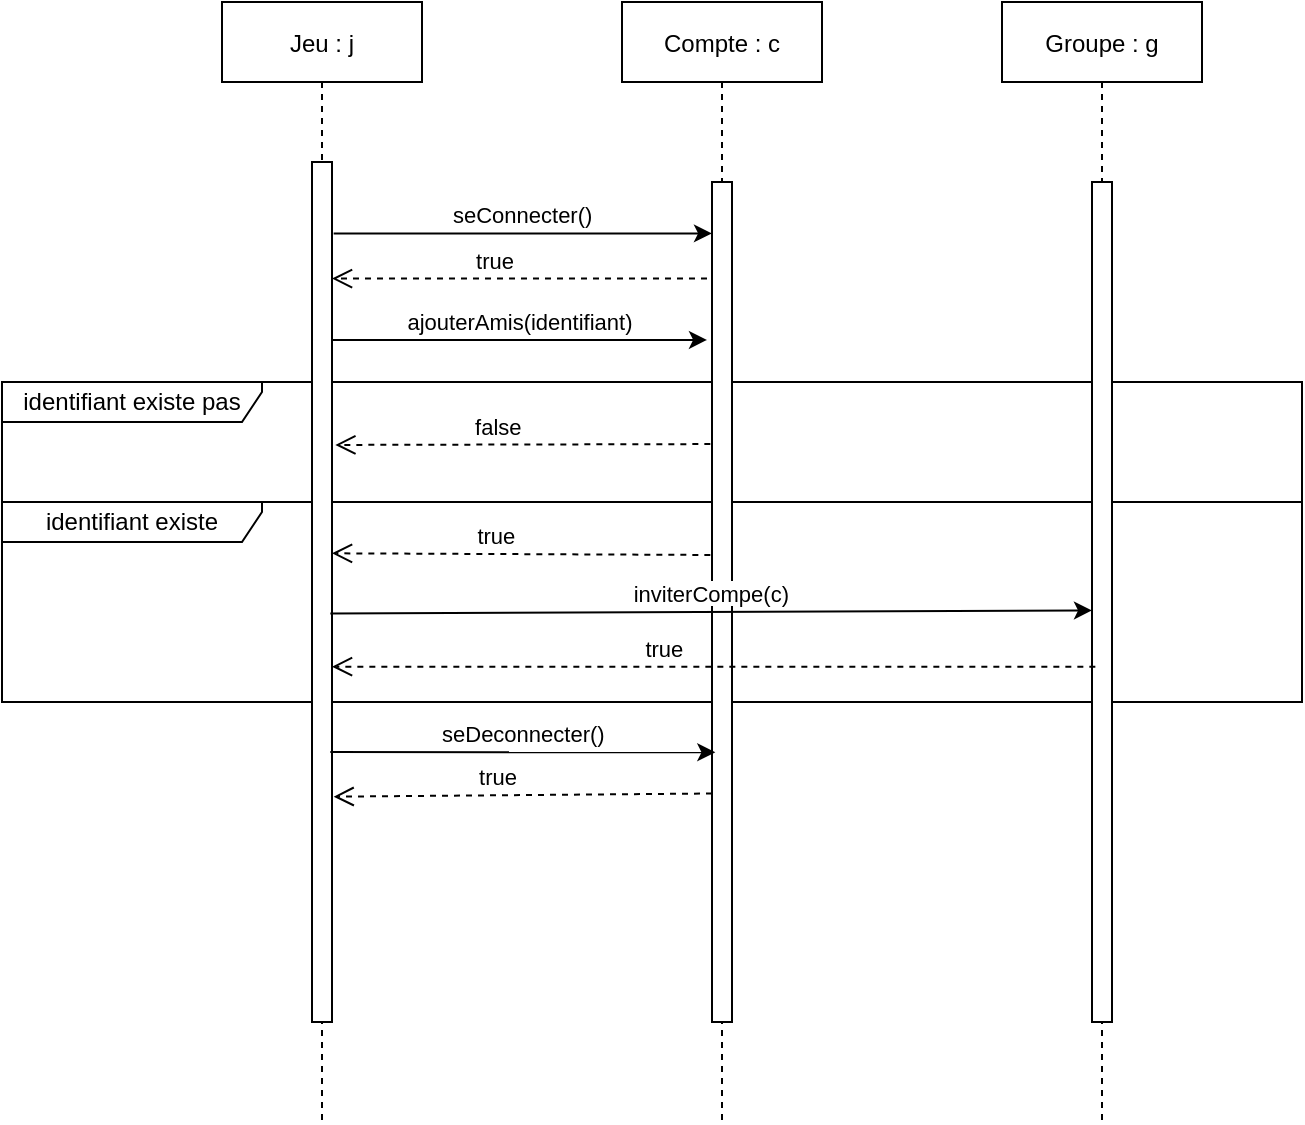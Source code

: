 <mxfile version="13.7.9" type="device"><diagram id="kgpKYQtTHZ0yAKxKKP6v" name="Page-1"><mxGraphModel dx="1185" dy="685" grid="1" gridSize="10" guides="1" tooltips="1" connect="1" arrows="1" fold="1" page="1" pageScale="1" pageWidth="850" pageHeight="1100" math="0" shadow="0"><root><mxCell id="0"/><mxCell id="1" parent="0"/><mxCell id="XfVnDgGZcqVSMajYKm0_-10" value="identifiant existe" style="shape=umlFrame;whiteSpace=wrap;html=1;width=130;height=20;" vertex="1" parent="1"><mxGeometry x="10" y="330" width="650" height="100" as="geometry"/></mxCell><mxCell id="XfVnDgGZcqVSMajYKm0_-9" value="identifiant existe pas" style="shape=umlFrame;whiteSpace=wrap;html=1;width=130;height=20;" vertex="1" parent="1"><mxGeometry x="10" y="270" width="650" height="60" as="geometry"/></mxCell><mxCell id="3nuBFxr9cyL0pnOWT2aG-1" value="Jeu : j" style="shape=umlLifeline;perimeter=lifelinePerimeter;container=1;collapsible=0;recursiveResize=0;rounded=0;shadow=0;strokeWidth=1;" parent="1" vertex="1"><mxGeometry x="120" y="80" width="100" height="560" as="geometry"/></mxCell><mxCell id="3nuBFxr9cyL0pnOWT2aG-2" value="" style="points=[];perimeter=orthogonalPerimeter;rounded=0;shadow=0;strokeWidth=1;" parent="3nuBFxr9cyL0pnOWT2aG-1" vertex="1"><mxGeometry x="45" y="80" width="10" height="430" as="geometry"/></mxCell><mxCell id="3nuBFxr9cyL0pnOWT2aG-7" value="seConnecter()" style="verticalAlign=bottom;endArrow=classic;endSize=6;shadow=0;strokeWidth=1;exitX=1.083;exitY=0.083;exitDx=0;exitDy=0;exitPerimeter=0;endFill=1;" parent="1" source="3nuBFxr9cyL0pnOWT2aG-2" target="XfVnDgGZcqVSMajYKm0_-4" edge="1"><mxGeometry relative="1" as="geometry"><mxPoint x="275" y="236" as="targetPoint"/><mxPoint x="180" y="193" as="sourcePoint"/></mxGeometry></mxCell><mxCell id="3HuNBA5Qbn6LlFR20z8S-7" value="true" style="verticalAlign=bottom;endArrow=open;dashed=1;endSize=8;shadow=0;strokeWidth=1;exitX=-0.25;exitY=0.115;exitDx=0;exitDy=0;exitPerimeter=0;" parent="1" target="3nuBFxr9cyL0pnOWT2aG-2" edge="1" source="XfVnDgGZcqVSMajYKm0_-4"><mxGeometry x="0.129" relative="1" as="geometry"><mxPoint x="200" y="220" as="targetPoint"/><mxPoint x="335.83" y="216.77" as="sourcePoint"/><mxPoint as="offset"/></mxGeometry></mxCell><mxCell id="XfVnDgGZcqVSMajYKm0_-3" value="Compte : c" style="shape=umlLifeline;perimeter=lifelinePerimeter;container=1;collapsible=0;recursiveResize=0;rounded=0;shadow=0;strokeWidth=1;" vertex="1" parent="1"><mxGeometry x="320" y="80" width="100" height="560" as="geometry"/></mxCell><mxCell id="XfVnDgGZcqVSMajYKm0_-4" value="" style="points=[];perimeter=orthogonalPerimeter;rounded=0;shadow=0;strokeWidth=1;" vertex="1" parent="XfVnDgGZcqVSMajYKm0_-3"><mxGeometry x="45" y="90" width="10" height="420" as="geometry"/></mxCell><mxCell id="XfVnDgGZcqVSMajYKm0_-6" value="Groupe : g" style="shape=umlLifeline;perimeter=lifelinePerimeter;container=1;collapsible=0;recursiveResize=0;rounded=0;shadow=0;strokeWidth=1;" vertex="1" parent="1"><mxGeometry x="510" y="80" width="100" height="560" as="geometry"/></mxCell><mxCell id="XfVnDgGZcqVSMajYKm0_-7" value="" style="points=[];perimeter=orthogonalPerimeter;rounded=0;shadow=0;strokeWidth=1;" vertex="1" parent="XfVnDgGZcqVSMajYKm0_-6"><mxGeometry x="45" y="90" width="10" height="420" as="geometry"/></mxCell><mxCell id="XfVnDgGZcqVSMajYKm0_-8" value="ajouterAmis(identifiant)" style="verticalAlign=bottom;endArrow=classic;endSize=6;shadow=0;strokeWidth=1;endFill=1;entryX=-0.25;entryY=0.188;entryDx=0;entryDy=0;entryPerimeter=0;" edge="1" parent="1" source="3nuBFxr9cyL0pnOWT2aG-2" target="XfVnDgGZcqVSMajYKm0_-4"><mxGeometry relative="1" as="geometry"><mxPoint x="375" y="270.0" as="targetPoint"/><mxPoint x="185.83" y="270.0" as="sourcePoint"/></mxGeometry></mxCell><mxCell id="XfVnDgGZcqVSMajYKm0_-11" value="false" style="verticalAlign=bottom;endArrow=open;dashed=1;endSize=8;shadow=0;strokeWidth=1;entryX=1.167;entryY=0.329;entryDx=0;entryDy=0;entryPerimeter=0;exitX=-0.083;exitY=0.312;exitDx=0;exitDy=0;exitPerimeter=0;" edge="1" parent="1" source="XfVnDgGZcqVSMajYKm0_-4" target="3nuBFxr9cyL0pnOWT2aG-2"><mxGeometry x="0.129" relative="1" as="geometry"><mxPoint x="190" y="300" as="targetPoint"/><mxPoint x="330" y="301" as="sourcePoint"/><mxPoint as="offset"/></mxGeometry></mxCell><mxCell id="XfVnDgGZcqVSMajYKm0_-12" value="true" style="verticalAlign=bottom;endArrow=open;dashed=1;endSize=8;shadow=0;strokeWidth=1;entryX=1;entryY=0.455;entryDx=0;entryDy=0;entryPerimeter=0;exitX=-0.083;exitY=0.444;exitDx=0;exitDy=0;exitPerimeter=0;" edge="1" parent="1" source="XfVnDgGZcqVSMajYKm0_-4" target="3nuBFxr9cyL0pnOWT2aG-2"><mxGeometry x="0.129" relative="1" as="geometry"><mxPoint x="186.67" y="311.47" as="targetPoint"/><mxPoint x="374.17" y="311.04" as="sourcePoint"/><mxPoint as="offset"/></mxGeometry></mxCell><mxCell id="XfVnDgGZcqVSMajYKm0_-13" value="inviterCompe(c)" style="verticalAlign=bottom;endArrow=classic;endSize=6;shadow=0;strokeWidth=1;endFill=1;entryX=0;entryY=0.51;entryDx=0;entryDy=0;entryPerimeter=0;exitX=0.917;exitY=0.525;exitDx=0;exitDy=0;exitPerimeter=0;" edge="1" parent="1" source="3nuBFxr9cyL0pnOWT2aG-2" target="XfVnDgGZcqVSMajYKm0_-7"><mxGeometry relative="1" as="geometry"><mxPoint x="372.5" y="258.96" as="targetPoint"/><mxPoint x="185" y="258.96" as="sourcePoint"/></mxGeometry></mxCell><mxCell id="XfVnDgGZcqVSMajYKm0_-14" value="true" style="verticalAlign=bottom;endArrow=open;dashed=1;endSize=8;shadow=0;strokeWidth=1;exitX=0.167;exitY=0.577;exitDx=0;exitDy=0;exitPerimeter=0;" edge="1" parent="1" source="XfVnDgGZcqVSMajYKm0_-7" target="3nuBFxr9cyL0pnOWT2aG-2"><mxGeometry x="0.129" relative="1" as="geometry"><mxPoint x="185" y="365.65" as="targetPoint"/><mxPoint x="374.17" y="366.48" as="sourcePoint"/><mxPoint as="offset"/></mxGeometry></mxCell><mxCell id="XfVnDgGZcqVSMajYKm0_-15" value="seDeconnecter()" style="verticalAlign=bottom;endArrow=classic;endSize=6;shadow=0;strokeWidth=1;endFill=1;entryX=0.167;entryY=0.679;entryDx=0;entryDy=0;entryPerimeter=0;exitX=0.917;exitY=0.686;exitDx=0;exitDy=0;exitPerimeter=0;" edge="1" parent="1" source="3nuBFxr9cyL0pnOWT2aG-2" target="XfVnDgGZcqVSMajYKm0_-4"><mxGeometry relative="1" as="geometry"><mxPoint x="372.5" y="258.96" as="targetPoint"/><mxPoint x="190" y="455" as="sourcePoint"/></mxGeometry></mxCell><mxCell id="XfVnDgGZcqVSMajYKm0_-17" value="true" style="verticalAlign=bottom;endArrow=open;dashed=1;endSize=8;shadow=0;strokeWidth=1;entryX=1.083;entryY=0.738;entryDx=0;entryDy=0;entryPerimeter=0;exitX=0;exitY=0.728;exitDx=0;exitDy=0;exitPerimeter=0;" edge="1" parent="1" source="XfVnDgGZcqVSMajYKm0_-4" target="3nuBFxr9cyL0pnOWT2aG-2"><mxGeometry x="0.129" relative="1" as="geometry"><mxPoint x="185" y="365.65" as="targetPoint"/><mxPoint x="350" y="477" as="sourcePoint"/><mxPoint as="offset"/></mxGeometry></mxCell></root></mxGraphModel></diagram></mxfile>